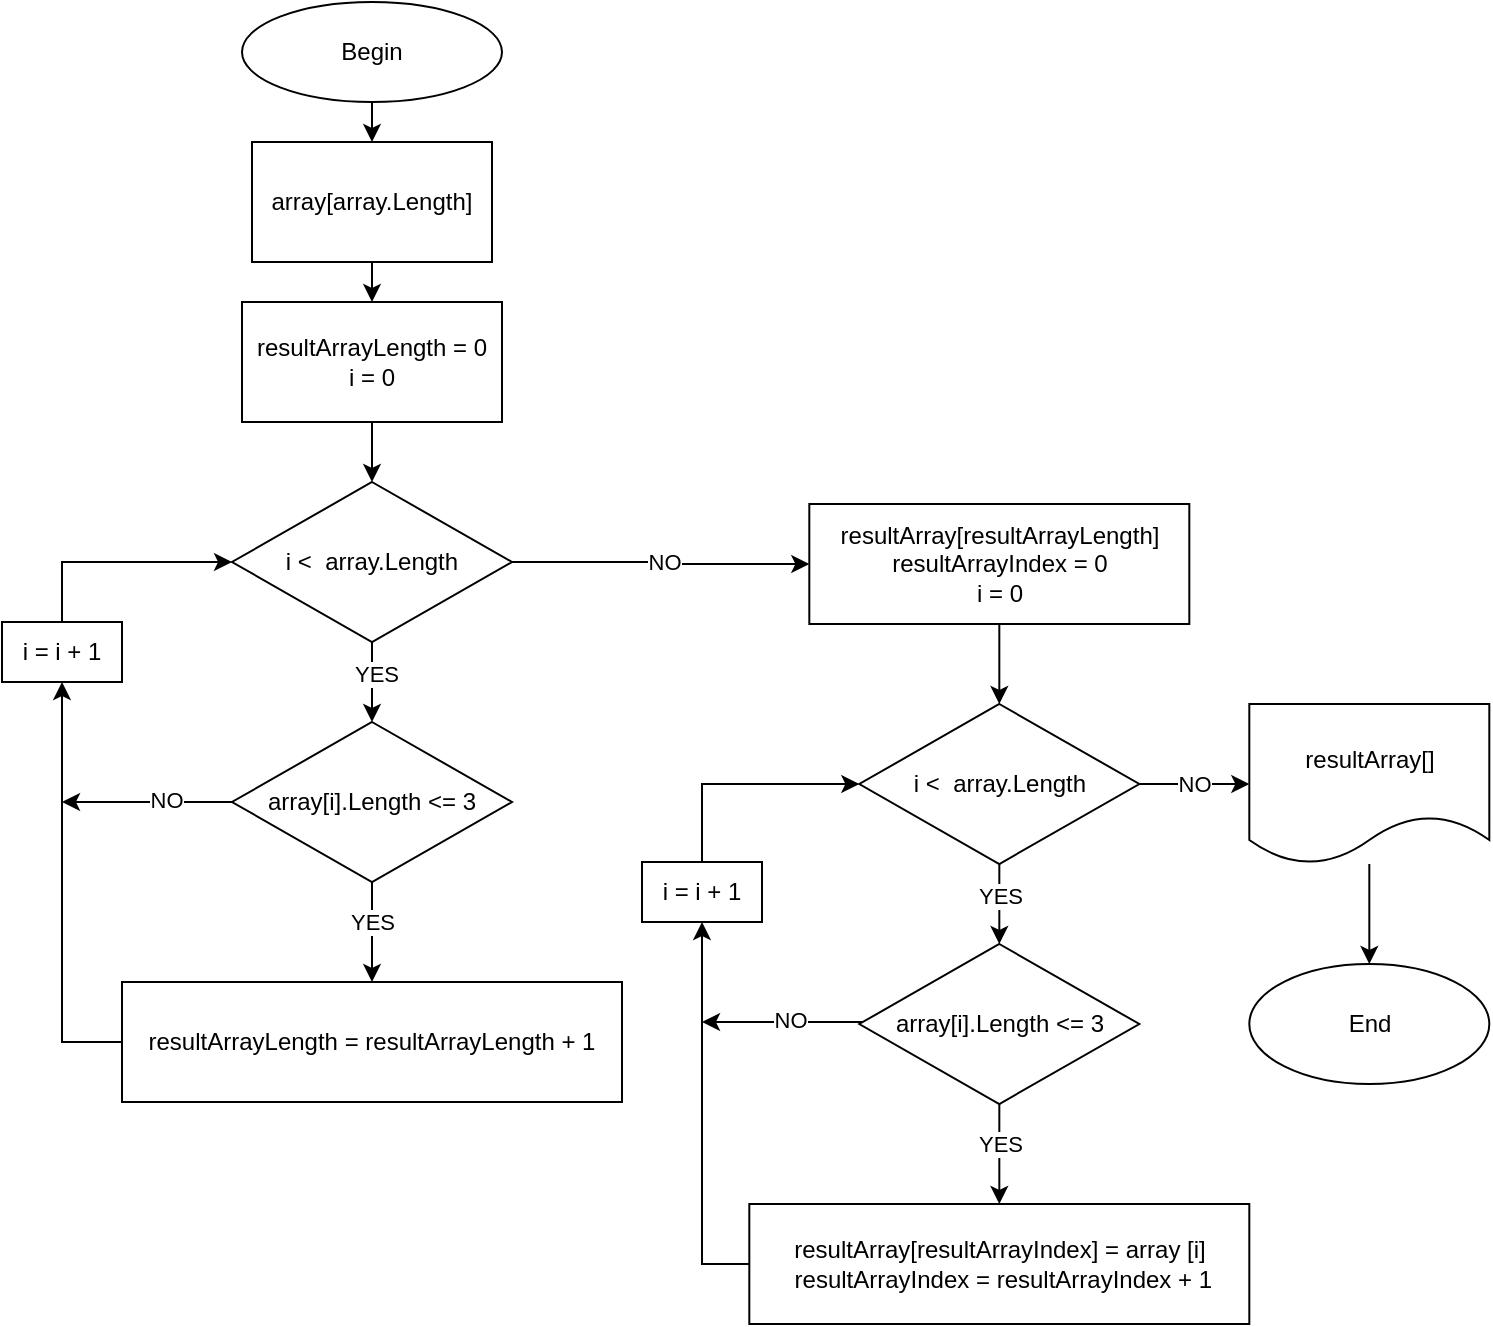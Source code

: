 <mxfile version="20.2.1" type="device"><diagram id="-Uihh9Uhdcgy3YNKXsPA" name="Page-1"><mxGraphModel dx="1385" dy="892" grid="1" gridSize="10" guides="1" tooltips="1" connect="1" arrows="1" fold="1" page="1" pageScale="1" pageWidth="827" pageHeight="1169" background="none" math="0" shadow="0"><root><mxCell id="0"/><mxCell id="1" parent="0"/><mxCell id="pI2vomwdwJeAJ8YcMU0T-7" value="" style="edgeStyle=orthogonalEdgeStyle;rounded=0;orthogonalLoop=1;jettySize=auto;html=1;" parent="1" source="pI2vomwdwJeAJ8YcMU0T-1" edge="1"><mxGeometry relative="1" as="geometry"><mxPoint x="205" y="200" as="targetPoint"/></mxGeometry></mxCell><mxCell id="pI2vomwdwJeAJ8YcMU0T-1" value="Begin" style="ellipse;whiteSpace=wrap;html=1;" parent="1" vertex="1"><mxGeometry x="140" y="130" width="130" height="50" as="geometry"/></mxCell><mxCell id="iQbn2vVj37oISQ9exjGR-11" style="edgeStyle=orthogonalEdgeStyle;rounded=0;orthogonalLoop=1;jettySize=auto;html=1;entryX=0.5;entryY=0;entryDx=0;entryDy=0;" parent="1" target="iQbn2vVj37oISQ9exjGR-2" edge="1"><mxGeometry relative="1" as="geometry"><mxPoint x="205" y="260" as="sourcePoint"/></mxGeometry></mxCell><mxCell id="pI2vomwdwJeAJ8YcMU0T-31" style="edgeStyle=orthogonalEdgeStyle;rounded=0;orthogonalLoop=1;jettySize=auto;html=1;exitX=0.5;exitY=1;exitDx=0;exitDy=0;" parent="1" edge="1"><mxGeometry relative="1" as="geometry"><mxPoint x="205" y="550" as="sourcePoint"/><mxPoint x="205" y="550" as="targetPoint"/></mxGeometry></mxCell><mxCell id="pI2vomwdwJeAJ8YcMU0T-37" value="" style="edgeStyle=orthogonalEdgeStyle;rounded=0;orthogonalLoop=1;jettySize=auto;html=1;" parent="1" edge="1"><mxGeometry relative="1" as="geometry"><mxPoint x="418" y="509" as="targetPoint"/></mxGeometry></mxCell><mxCell id="pI2vomwdwJeAJ8YcMU0T-59" value="End" style="ellipse;whiteSpace=wrap;html=1;" parent="1" vertex="1"><mxGeometry x="643.66" y="611" width="120" height="60" as="geometry"/></mxCell><mxCell id="iQbn2vVj37oISQ9exjGR-12" style="edgeStyle=orthogonalEdgeStyle;rounded=0;orthogonalLoop=1;jettySize=auto;html=1;entryX=0.5;entryY=0;entryDx=0;entryDy=0;" parent="1" source="iQbn2vVj37oISQ9exjGR-2" target="iQbn2vVj37oISQ9exjGR-3" edge="1"><mxGeometry relative="1" as="geometry"/></mxCell><mxCell id="iQbn2vVj37oISQ9exjGR-2" value="resultArrayLength = 0&lt;br&gt;i = 0" style="rounded=0;whiteSpace=wrap;html=1;" parent="1" vertex="1"><mxGeometry x="140" y="280" width="130" height="60" as="geometry"/></mxCell><mxCell id="iQbn2vVj37oISQ9exjGR-4" value="" style="edgeStyle=orthogonalEdgeStyle;rounded=0;orthogonalLoop=1;jettySize=auto;html=1;" parent="1" source="iQbn2vVj37oISQ9exjGR-3" edge="1"><mxGeometry relative="1" as="geometry"><mxPoint x="205" y="490" as="targetPoint"/></mxGeometry></mxCell><mxCell id="iQbn2vVj37oISQ9exjGR-5" value="YES" style="edgeLabel;html=1;align=center;verticalAlign=middle;resizable=0;points=[];" parent="iQbn2vVj37oISQ9exjGR-4" vertex="1" connectable="0"><mxGeometry x="0.05" y="1" relative="1" as="geometry"><mxPoint y="-5" as="offset"/></mxGeometry></mxCell><mxCell id="iQbn2vVj37oISQ9exjGR-14" style="edgeStyle=orthogonalEdgeStyle;rounded=0;orthogonalLoop=1;jettySize=auto;html=1;entryX=0;entryY=0.5;entryDx=0;entryDy=0;" parent="1" source="iQbn2vVj37oISQ9exjGR-3" target="dnncelUG6KEtqh4MC3kt-10" edge="1"><mxGeometry relative="1" as="geometry"><mxPoint x="340" y="410" as="targetPoint"/></mxGeometry></mxCell><mxCell id="iQbn2vVj37oISQ9exjGR-15" value="NO" style="edgeLabel;html=1;align=center;verticalAlign=middle;resizable=0;points=[];" parent="iQbn2vVj37oISQ9exjGR-14" vertex="1" connectable="0"><mxGeometry x="-0.015" y="3" relative="1" as="geometry"><mxPoint x="2" y="3" as="offset"/></mxGeometry></mxCell><mxCell id="iQbn2vVj37oISQ9exjGR-3" value="i &amp;lt; &amp;nbsp;array.Length" style="rhombus;whiteSpace=wrap;html=1;" parent="1" vertex="1"><mxGeometry x="135" y="370" width="140" height="80" as="geometry"/></mxCell><mxCell id="iQbn2vVj37oISQ9exjGR-7" style="edgeStyle=orthogonalEdgeStyle;rounded=0;orthogonalLoop=1;jettySize=auto;html=1;entryX=0.5;entryY=1;entryDx=0;entryDy=0;exitX=0;exitY=0.5;exitDx=0;exitDy=0;" parent="1" source="dnncelUG6KEtqh4MC3kt-2" target="dnncelUG6KEtqh4MC3kt-6" edge="1"><mxGeometry relative="1" as="geometry"><Array as="points"><mxPoint x="50" y="650"/></Array><mxPoint x="92.5" y="614.524" as="sourcePoint"/></mxGeometry></mxCell><mxCell id="dnncelUG6KEtqh4MC3kt-3" value="" style="edgeStyle=orthogonalEdgeStyle;rounded=0;orthogonalLoop=1;jettySize=auto;html=1;" edge="1" parent="1" source="dnncelUG6KEtqh4MC3kt-1" target="dnncelUG6KEtqh4MC3kt-2"><mxGeometry relative="1" as="geometry"/></mxCell><mxCell id="dnncelUG6KEtqh4MC3kt-5" style="edgeStyle=orthogonalEdgeStyle;rounded=0;orthogonalLoop=1;jettySize=auto;html=1;" edge="1" parent="1" source="dnncelUG6KEtqh4MC3kt-1"><mxGeometry relative="1" as="geometry"><mxPoint x="50" y="530" as="targetPoint"/></mxGeometry></mxCell><mxCell id="dnncelUG6KEtqh4MC3kt-1" value="array[i].Length &amp;lt;= 3" style="rhombus;whiteSpace=wrap;html=1;" vertex="1" parent="1"><mxGeometry x="135" y="490" width="140" height="80" as="geometry"/></mxCell><mxCell id="dnncelUG6KEtqh4MC3kt-2" value="resultArrayLength = resultArrayLength + 1" style="whiteSpace=wrap;html=1;" vertex="1" parent="1"><mxGeometry x="80" y="620" width="250" height="60" as="geometry"/></mxCell><mxCell id="dnncelUG6KEtqh4MC3kt-4" value="YES" style="edgeLabel;html=1;align=center;verticalAlign=middle;resizable=0;points=[];" vertex="1" connectable="0" parent="1"><mxGeometry x="205" y="590.002" as="geometry"/></mxCell><mxCell id="dnncelUG6KEtqh4MC3kt-7" style="edgeStyle=orthogonalEdgeStyle;rounded=0;orthogonalLoop=1;jettySize=auto;html=1;entryX=0;entryY=0.5;entryDx=0;entryDy=0;" edge="1" parent="1" source="dnncelUG6KEtqh4MC3kt-6" target="iQbn2vVj37oISQ9exjGR-3"><mxGeometry relative="1" as="geometry"><Array as="points"><mxPoint x="50" y="410"/></Array></mxGeometry></mxCell><mxCell id="dnncelUG6KEtqh4MC3kt-6" value="i = i + 1" style="rounded=0;whiteSpace=wrap;html=1;" vertex="1" parent="1"><mxGeometry x="20" y="440" width="60" height="30" as="geometry"/></mxCell><mxCell id="dnncelUG6KEtqh4MC3kt-9" value="NO" style="edgeLabel;html=1;align=center;verticalAlign=middle;resizable=0;points=[];" vertex="1" connectable="0" parent="1"><mxGeometry x="314.054" y="421" as="geometry"><mxPoint x="-212" y="108" as="offset"/></mxGeometry></mxCell><mxCell id="dnncelUG6KEtqh4MC3kt-13" style="edgeStyle=orthogonalEdgeStyle;rounded=0;orthogonalLoop=1;jettySize=auto;html=1;entryX=0.5;entryY=0;entryDx=0;entryDy=0;" edge="1" parent="1" source="dnncelUG6KEtqh4MC3kt-10" target="dnncelUG6KEtqh4MC3kt-11"><mxGeometry relative="1" as="geometry"/></mxCell><mxCell id="dnncelUG6KEtqh4MC3kt-10" value="resultArray[resultArrayLength]&lt;br&gt;resultArrayIndex = 0&lt;br&gt;i = 0" style="rounded=0;whiteSpace=wrap;html=1;" vertex="1" parent="1"><mxGeometry x="423.66" y="381" width="190" height="60" as="geometry"/></mxCell><mxCell id="dnncelUG6KEtqh4MC3kt-14" style="edgeStyle=orthogonalEdgeStyle;rounded=0;orthogonalLoop=1;jettySize=auto;html=1;entryX=0.5;entryY=0;entryDx=0;entryDy=0;" edge="1" parent="1" source="dnncelUG6KEtqh4MC3kt-11" target="dnncelUG6KEtqh4MC3kt-12"><mxGeometry relative="1" as="geometry"/></mxCell><mxCell id="dnncelUG6KEtqh4MC3kt-28" value="NO" style="edgeStyle=orthogonalEdgeStyle;rounded=0;orthogonalLoop=1;jettySize=auto;html=1;entryX=0;entryY=0.5;entryDx=0;entryDy=0;" edge="1" parent="1" source="dnncelUG6KEtqh4MC3kt-11" target="dnncelUG6KEtqh4MC3kt-26"><mxGeometry relative="1" as="geometry"/></mxCell><mxCell id="dnncelUG6KEtqh4MC3kt-11" value="i &amp;lt; &amp;nbsp;array.Length" style="rhombus;whiteSpace=wrap;html=1;" vertex="1" parent="1"><mxGeometry x="448.66" y="481" width="140" height="80" as="geometry"/></mxCell><mxCell id="dnncelUG6KEtqh4MC3kt-21" style="edgeStyle=orthogonalEdgeStyle;rounded=0;orthogonalLoop=1;jettySize=auto;html=1;entryX=0.5;entryY=0;entryDx=0;entryDy=0;" edge="1" parent="1" source="dnncelUG6KEtqh4MC3kt-12" target="dnncelUG6KEtqh4MC3kt-20"><mxGeometry relative="1" as="geometry"/></mxCell><mxCell id="dnncelUG6KEtqh4MC3kt-24" style="edgeStyle=orthogonalEdgeStyle;rounded=0;orthogonalLoop=1;jettySize=auto;html=1;" edge="1" parent="1" source="dnncelUG6KEtqh4MC3kt-12"><mxGeometry relative="1" as="geometry"><mxPoint x="370" y="640" as="targetPoint"/><Array as="points"><mxPoint x="430" y="640"/><mxPoint x="430" y="640"/></Array></mxGeometry></mxCell><mxCell id="dnncelUG6KEtqh4MC3kt-27" value="NO" style="edgeLabel;html=1;align=center;verticalAlign=middle;resizable=0;points=[];" vertex="1" connectable="0" parent="dnncelUG6KEtqh4MC3kt-24"><mxGeometry x="-0.094" y="-1" relative="1" as="geometry"><mxPoint as="offset"/></mxGeometry></mxCell><mxCell id="dnncelUG6KEtqh4MC3kt-12" value="array[i].Length &amp;lt;= 3" style="rhombus;whiteSpace=wrap;html=1;" vertex="1" parent="1"><mxGeometry x="448.66" y="601" width="140" height="80" as="geometry"/></mxCell><mxCell id="dnncelUG6KEtqh4MC3kt-15" value="YES" style="edgeLabel;html=1;align=center;verticalAlign=middle;resizable=0;points=[];" vertex="1" connectable="0" parent="1"><mxGeometry x="518.66" y="577.002" as="geometry"/></mxCell><mxCell id="dnncelUG6KEtqh4MC3kt-25" style="edgeStyle=orthogonalEdgeStyle;rounded=0;orthogonalLoop=1;jettySize=auto;html=1;entryX=0;entryY=0.5;entryDx=0;entryDy=0;" edge="1" parent="1" source="dnncelUG6KEtqh4MC3kt-17" target="dnncelUG6KEtqh4MC3kt-11"><mxGeometry relative="1" as="geometry"><Array as="points"><mxPoint x="370" y="521"/></Array></mxGeometry></mxCell><mxCell id="dnncelUG6KEtqh4MC3kt-17" value="i = i + 1" style="rounded=0;whiteSpace=wrap;html=1;" vertex="1" parent="1"><mxGeometry x="340.0" y="560" width="60" height="30" as="geometry"/></mxCell><mxCell id="dnncelUG6KEtqh4MC3kt-23" style="edgeStyle=orthogonalEdgeStyle;rounded=0;orthogonalLoop=1;jettySize=auto;html=1;entryX=0.5;entryY=1;entryDx=0;entryDy=0;" edge="1" parent="1" source="dnncelUG6KEtqh4MC3kt-20" target="dnncelUG6KEtqh4MC3kt-17"><mxGeometry relative="1" as="geometry"><Array as="points"><mxPoint x="370" y="761"/></Array></mxGeometry></mxCell><mxCell id="dnncelUG6KEtqh4MC3kt-20" value="resultArray[resultArrayIndex] = array [i]&lt;br&gt;&amp;nbsp;resultArrayIndex =&amp;nbsp;resultArrayIndex + 1" style="whiteSpace=wrap;html=1;" vertex="1" parent="1"><mxGeometry x="393.66" y="731" width="250" height="60" as="geometry"/></mxCell><mxCell id="dnncelUG6KEtqh4MC3kt-22" value="YES" style="edgeLabel;html=1;align=center;verticalAlign=middle;resizable=0;points=[];" vertex="1" connectable="0" parent="1"><mxGeometry x="518.66" y="701.002" as="geometry"/></mxCell><mxCell id="dnncelUG6KEtqh4MC3kt-29" style="edgeStyle=orthogonalEdgeStyle;rounded=0;orthogonalLoop=1;jettySize=auto;html=1;entryX=0.5;entryY=0;entryDx=0;entryDy=0;" edge="1" parent="1" source="dnncelUG6KEtqh4MC3kt-26" target="pI2vomwdwJeAJ8YcMU0T-59"><mxGeometry relative="1" as="geometry"/></mxCell><mxCell id="dnncelUG6KEtqh4MC3kt-26" value="resultArray[]" style="shape=document;whiteSpace=wrap;html=1;boundedLbl=1;" vertex="1" parent="1"><mxGeometry x="643.66" y="481" width="120" height="80" as="geometry"/></mxCell><mxCell id="dnncelUG6KEtqh4MC3kt-30" value="array[array.Length]" style="rounded=0;whiteSpace=wrap;html=1;" vertex="1" parent="1"><mxGeometry x="145" y="200" width="120" height="60" as="geometry"/></mxCell></root></mxGraphModel></diagram></mxfile>